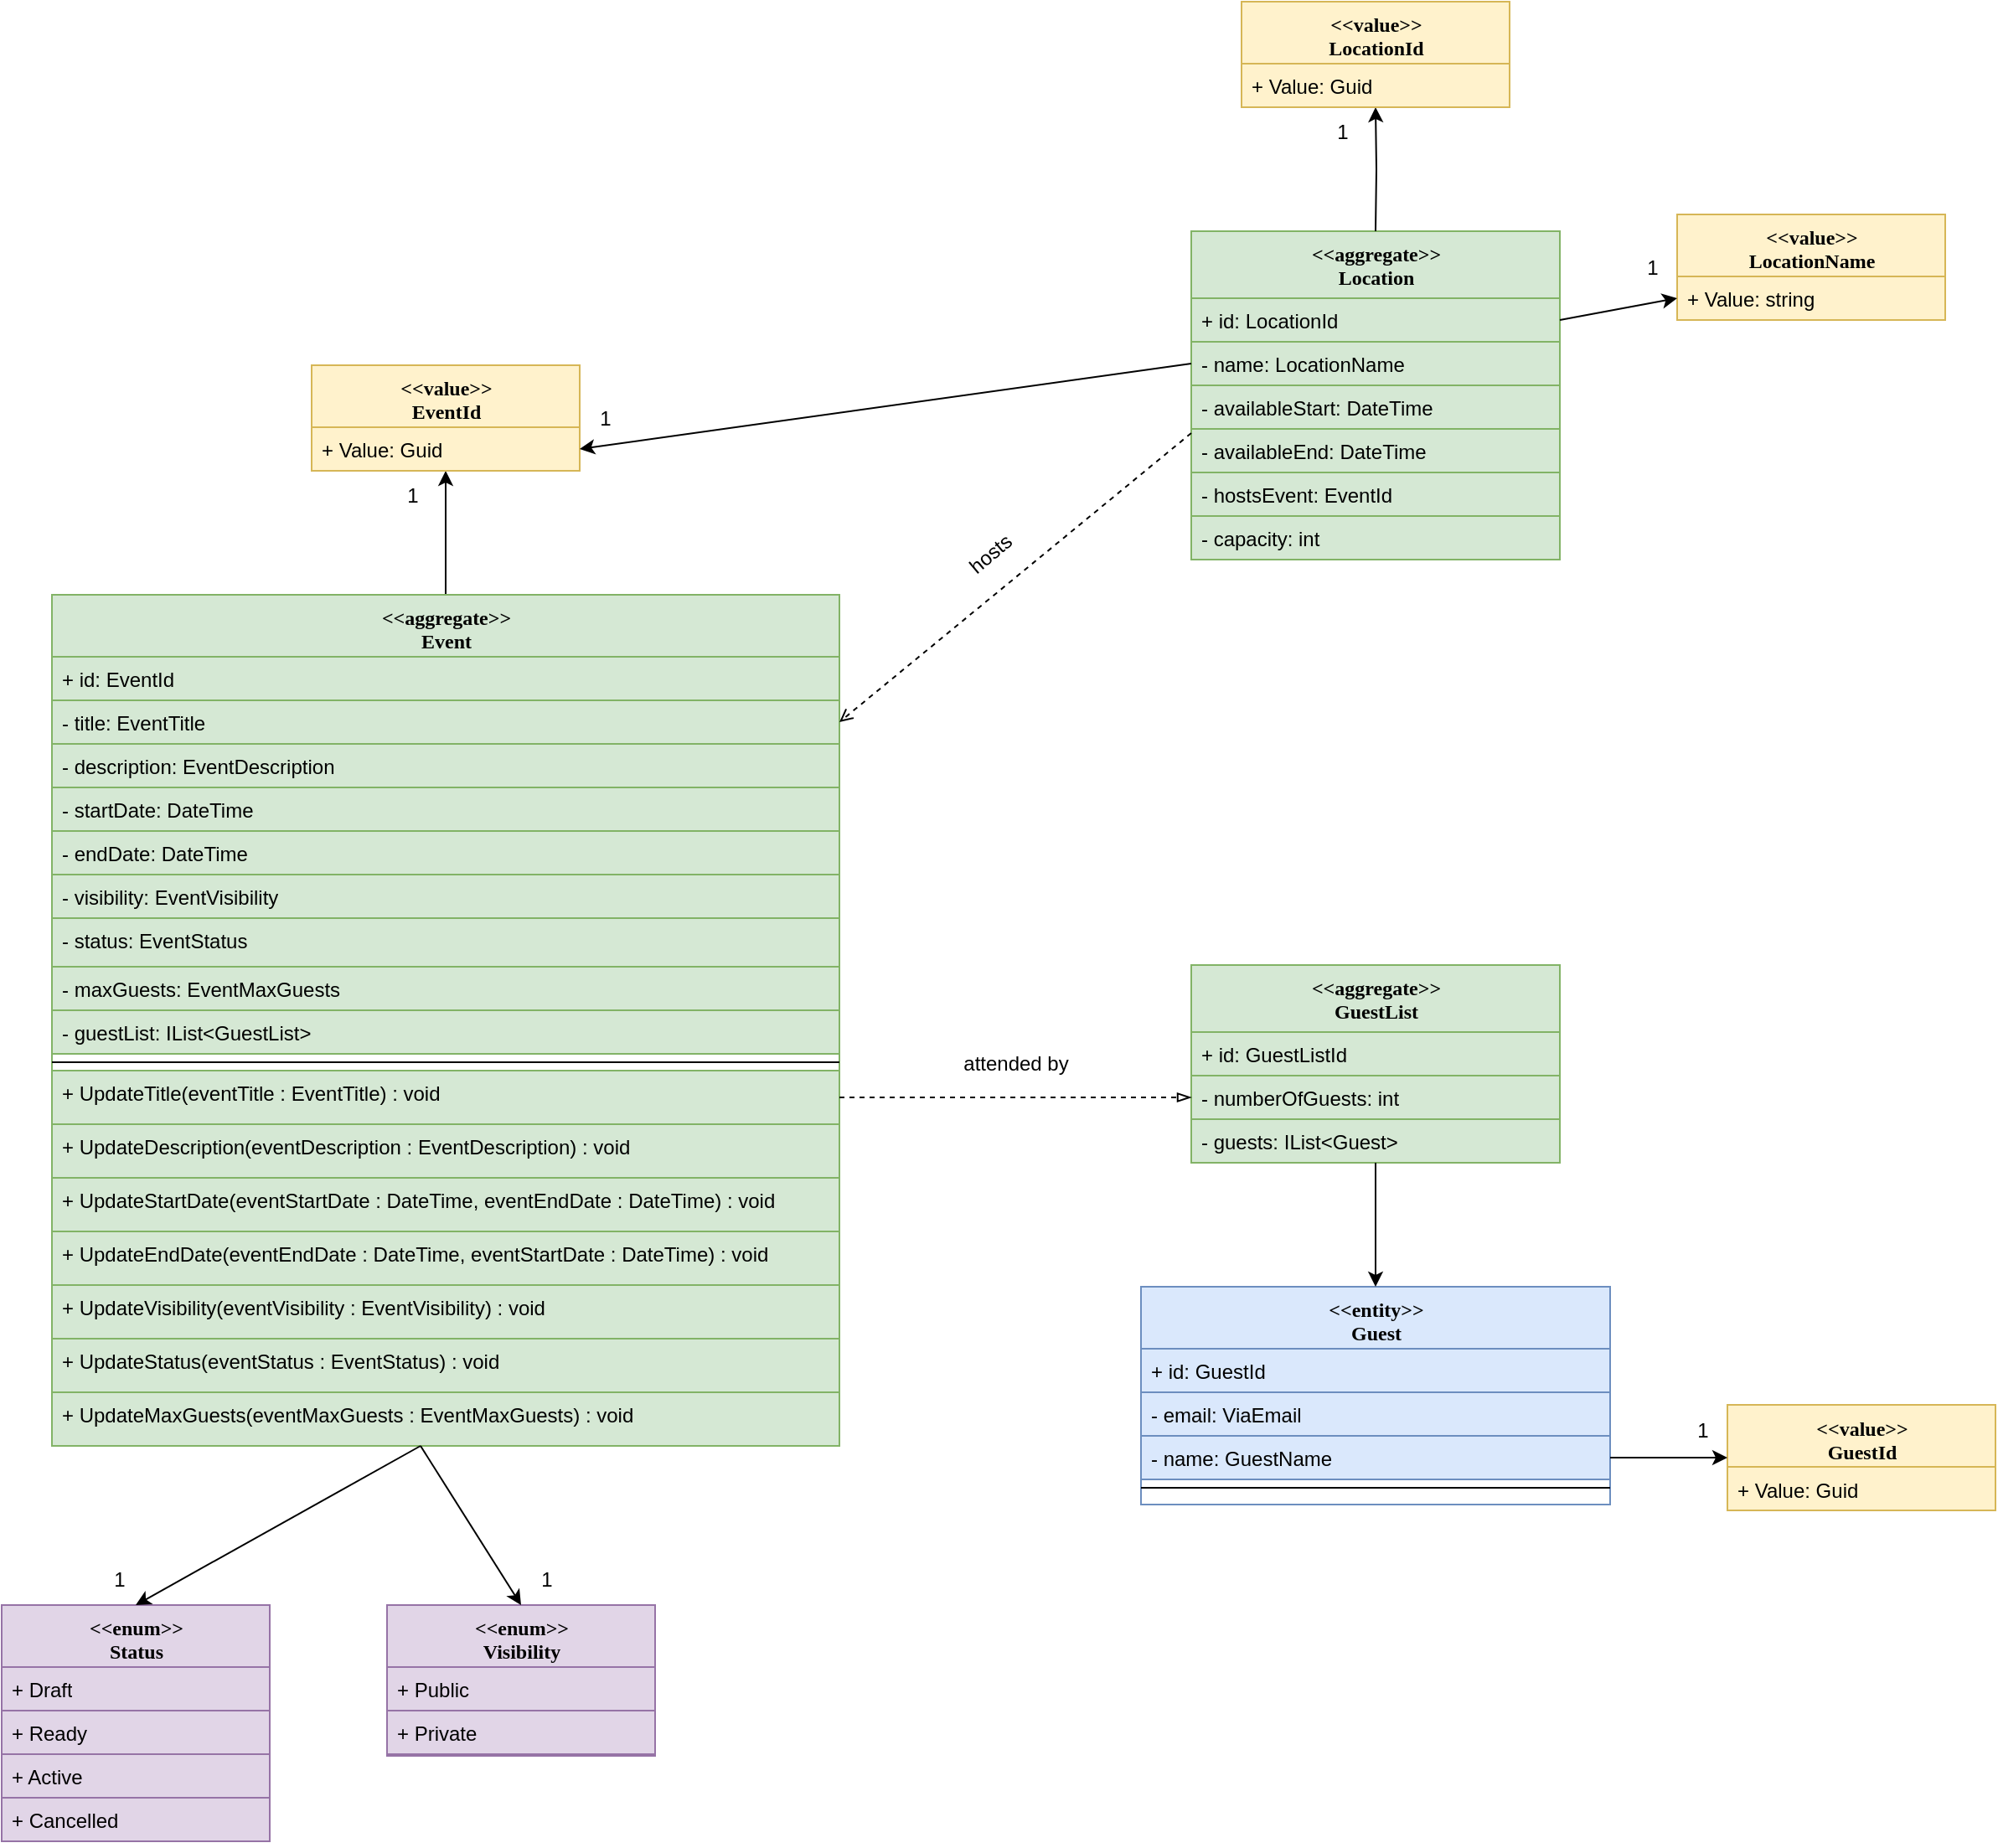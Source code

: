 <mxfile version="26.0.13">
  <diagram name="Page-1" id="9f46799a-70d6-7492-0946-bef42562c5a5">
    <mxGraphModel dx="2206" dy="1998" grid="1" gridSize="10" guides="1" tooltips="1" connect="1" arrows="1" fold="1" page="1" pageScale="1" pageWidth="1100" pageHeight="850" background="none" math="0" shadow="0">
      <root>
        <mxCell id="0" />
        <mxCell id="1" parent="0" />
        <mxCell id="UV1UsnCk2qy5vx6y43Ti-13" style="edgeStyle=orthogonalEdgeStyle;rounded=0;orthogonalLoop=1;jettySize=auto;html=1;exitX=0.5;exitY=0;exitDx=0;exitDy=0;entryX=0.5;entryY=1;entryDx=0;entryDy=0;" edge="1" parent="1" source="78961159f06e98e8-17" target="UV1UsnCk2qy5vx6y43Ti-4">
          <mxGeometry relative="1" as="geometry" />
        </mxCell>
        <mxCell id="78961159f06e98e8-17" value="&amp;lt;&amp;lt;aggregate&amp;gt;&amp;gt;&lt;div&gt;Event&lt;/div&gt;" style="swimlane;html=1;fontStyle=1;align=center;verticalAlign=top;childLayout=stackLayout;horizontal=1;startSize=37;horizontalStack=0;resizeParent=1;resizeLast=0;collapsible=1;marginBottom=0;swimlaneFillColor=#ffffff;rounded=0;shadow=0;comic=0;labelBackgroundColor=none;strokeWidth=1;fillColor=#d5e8d4;fontFamily=Verdana;fontSize=12;strokeColor=#82b366;" parent="1" vertex="1">
          <mxGeometry x="50" y="287" width="470" height="508" as="geometry" />
        </mxCell>
        <mxCell id="78961159f06e98e8-21" value="+ id: EventId" style="text;html=1;strokeColor=#82b366;fillColor=#d5e8d4;align=left;verticalAlign=top;spacingLeft=4;spacingRight=4;whiteSpace=wrap;overflow=hidden;rotatable=0;points=[[0,0.5],[1,0.5]];portConstraint=eastwest;" parent="78961159f06e98e8-17" vertex="1">
          <mxGeometry y="37" width="470" height="26" as="geometry" />
        </mxCell>
        <mxCell id="78961159f06e98e8-23" value="- title: EventTitle" style="text;html=1;strokeColor=#82b366;fillColor=#d5e8d4;align=left;verticalAlign=top;spacingLeft=4;spacingRight=4;whiteSpace=wrap;overflow=hidden;rotatable=0;points=[[0,0.5],[1,0.5]];portConstraint=eastwest;" parent="78961159f06e98e8-17" vertex="1">
          <mxGeometry y="63" width="470" height="26" as="geometry" />
        </mxCell>
        <mxCell id="78961159f06e98e8-25" value="- description: EventDescription" style="text;html=1;strokeColor=#82b366;fillColor=#d5e8d4;align=left;verticalAlign=top;spacingLeft=4;spacingRight=4;whiteSpace=wrap;overflow=hidden;rotatable=0;points=[[0,0.5],[1,0.5]];portConstraint=eastwest;" parent="78961159f06e98e8-17" vertex="1">
          <mxGeometry y="89" width="470" height="26" as="geometry" />
        </mxCell>
        <mxCell id="78961159f06e98e8-26" value="- startDate: DateTime" style="text;html=1;strokeColor=#82b366;fillColor=#d5e8d4;align=left;verticalAlign=top;spacingLeft=4;spacingRight=4;whiteSpace=wrap;overflow=hidden;rotatable=0;points=[[0,0.5],[1,0.5]];portConstraint=eastwest;" parent="78961159f06e98e8-17" vertex="1">
          <mxGeometry y="115" width="470" height="26" as="geometry" />
        </mxCell>
        <mxCell id="78961159f06e98e8-24" value="- endDate: DateTime" style="text;html=1;strokeColor=#82b366;fillColor=#d5e8d4;align=left;verticalAlign=top;spacingLeft=4;spacingRight=4;whiteSpace=wrap;overflow=hidden;rotatable=0;points=[[0,0.5],[1,0.5]];portConstraint=eastwest;" parent="78961159f06e98e8-17" vertex="1">
          <mxGeometry y="141" width="470" height="26" as="geometry" />
        </mxCell>
        <mxCell id="UV1UsnCk2qy5vx6y43Ti-17" value="- visibility: EventVisibility" style="text;html=1;strokeColor=#82b366;fillColor=#d5e8d4;align=left;verticalAlign=top;spacingLeft=4;spacingRight=4;whiteSpace=wrap;overflow=hidden;rotatable=0;points=[[0,0.5],[1,0.5]];portConstraint=eastwest;" vertex="1" parent="78961159f06e98e8-17">
          <mxGeometry y="167" width="470" height="26" as="geometry" />
        </mxCell>
        <mxCell id="UV1UsnCk2qy5vx6y43Ti-18" value="- status: EventStatus" style="text;html=1;strokeColor=#82b366;fillColor=#d5e8d4;align=left;verticalAlign=top;spacingLeft=4;spacingRight=4;whiteSpace=wrap;overflow=hidden;rotatable=0;points=[[0,0.5],[1,0.5]];portConstraint=eastwest;" vertex="1" parent="78961159f06e98e8-17">
          <mxGeometry y="193" width="470" height="29" as="geometry" />
        </mxCell>
        <mxCell id="78961159f06e98e8-27" value="- maxGuests: EventMaxGuests" style="text;html=1;strokeColor=#82b366;fillColor=#d5e8d4;align=left;verticalAlign=top;spacingLeft=4;spacingRight=4;whiteSpace=wrap;overflow=hidden;rotatable=0;points=[[0,0.5],[1,0.5]];portConstraint=eastwest;" parent="78961159f06e98e8-17" vertex="1">
          <mxGeometry y="222" width="470" height="26" as="geometry" />
        </mxCell>
        <mxCell id="UV1UsnCk2qy5vx6y43Ti-20" value="- guestList: IList&amp;lt;GuestList&amp;gt;" style="text;html=1;strokeColor=#82b366;fillColor=#d5e8d4;align=left;verticalAlign=top;spacingLeft=4;spacingRight=4;whiteSpace=wrap;overflow=hidden;rotatable=0;points=[[0,0.5],[1,0.5]];portConstraint=eastwest;" vertex="1" parent="78961159f06e98e8-17">
          <mxGeometry y="248" width="470" height="26" as="geometry" />
        </mxCell>
        <mxCell id="78961159f06e98e8-19" value="" style="line;html=1;strokeWidth=1;fillColor=none;align=left;verticalAlign=middle;spacingTop=-1;spacingLeft=3;spacingRight=3;rotatable=0;labelPosition=right;points=[];portConstraint=eastwest;" parent="78961159f06e98e8-17" vertex="1">
          <mxGeometry y="274" width="470" height="10" as="geometry" />
        </mxCell>
        <mxCell id="UV1UsnCk2qy5vx6y43Ti-49" value="+ UpdateTitle(eventTitle : EventTitle) : void" style="text;html=1;strokeColor=#82b366;fillColor=#d5e8d4;align=left;verticalAlign=top;spacingLeft=4;spacingRight=4;whiteSpace=wrap;overflow=hidden;rotatable=0;points=[[0,0.5],[1,0.5]];portConstraint=eastwest;" vertex="1" parent="78961159f06e98e8-17">
          <mxGeometry y="284" width="470" height="32" as="geometry" />
        </mxCell>
        <mxCell id="UV1UsnCk2qy5vx6y43Ti-53" value="+ UpdateDescription(eventDescription : EventDescription) : void" style="text;html=1;strokeColor=#82b366;fillColor=#d5e8d4;align=left;verticalAlign=top;spacingLeft=4;spacingRight=4;whiteSpace=wrap;overflow=hidden;rotatable=0;points=[[0,0.5],[1,0.5]];portConstraint=eastwest;" vertex="1" parent="78961159f06e98e8-17">
          <mxGeometry y="316" width="470" height="32" as="geometry" />
        </mxCell>
        <mxCell id="UV1UsnCk2qy5vx6y43Ti-54" value="+ UpdateStartDate(eventStartDate : DateTime, eventEndDate : DateTime) : void" style="text;html=1;strokeColor=#82b366;fillColor=#d5e8d4;align=left;verticalAlign=top;spacingLeft=4;spacingRight=4;whiteSpace=wrap;overflow=hidden;rotatable=0;points=[[0,0.5],[1,0.5]];portConstraint=eastwest;" vertex="1" parent="78961159f06e98e8-17">
          <mxGeometry y="348" width="470" height="32" as="geometry" />
        </mxCell>
        <mxCell id="UV1UsnCk2qy5vx6y43Ti-55" value="+ UpdateEndDate(eventEndDate : DateTime, eventStartDate : DateTime) : void" style="text;html=1;strokeColor=#82b366;fillColor=#d5e8d4;align=left;verticalAlign=top;spacingLeft=4;spacingRight=4;whiteSpace=wrap;overflow=hidden;rotatable=0;points=[[0,0.5],[1,0.5]];portConstraint=eastwest;" vertex="1" parent="78961159f06e98e8-17">
          <mxGeometry y="380" width="470" height="32" as="geometry" />
        </mxCell>
        <mxCell id="UV1UsnCk2qy5vx6y43Ti-56" value="+ UpdateVisibility(eventVisibility : EventVisibility) : void" style="text;html=1;strokeColor=#82b366;fillColor=#d5e8d4;align=left;verticalAlign=top;spacingLeft=4;spacingRight=4;whiteSpace=wrap;overflow=hidden;rotatable=0;points=[[0,0.5],[1,0.5]];portConstraint=eastwest;" vertex="1" parent="78961159f06e98e8-17">
          <mxGeometry y="412" width="470" height="32" as="geometry" />
        </mxCell>
        <mxCell id="UV1UsnCk2qy5vx6y43Ti-57" value="+ UpdateStatus(eventStatus : EventStatus) : void" style="text;html=1;strokeColor=#82b366;fillColor=#d5e8d4;align=left;verticalAlign=top;spacingLeft=4;spacingRight=4;whiteSpace=wrap;overflow=hidden;rotatable=0;points=[[0,0.5],[1,0.5]];portConstraint=eastwest;" vertex="1" parent="78961159f06e98e8-17">
          <mxGeometry y="444" width="470" height="32" as="geometry" />
        </mxCell>
        <mxCell id="UV1UsnCk2qy5vx6y43Ti-58" value="+ UpdateMaxGuests(eventMaxGuests : EventMaxGuests) : void" style="text;html=1;strokeColor=#82b366;fillColor=#d5e8d4;align=left;verticalAlign=top;spacingLeft=4;spacingRight=4;whiteSpace=wrap;overflow=hidden;rotatable=0;points=[[0,0.5],[1,0.5]];portConstraint=eastwest;" vertex="1" parent="78961159f06e98e8-17">
          <mxGeometry y="476" width="470" height="32" as="geometry" />
        </mxCell>
        <mxCell id="78961159f06e98e8-30" value="&amp;lt;&amp;lt;aggregate&amp;gt;&amp;gt;&lt;div&gt;GuestList&lt;/div&gt;" style="swimlane;html=1;fontStyle=1;align=center;verticalAlign=top;childLayout=stackLayout;horizontal=1;startSize=40;horizontalStack=0;resizeParent=1;resizeLast=0;collapsible=1;marginBottom=0;swimlaneFillColor=#ffffff;rounded=0;shadow=0;comic=0;labelBackgroundColor=none;strokeWidth=1;fillColor=#d5e8d4;fontFamily=Verdana;fontSize=12;strokeColor=#82b366;" parent="1" vertex="1">
          <mxGeometry x="730" y="508" width="220" height="118" as="geometry" />
        </mxCell>
        <mxCell id="78961159f06e98e8-31" value="+ id: GuestListId" style="text;html=1;strokeColor=#82b366;fillColor=#d5e8d4;align=left;verticalAlign=top;spacingLeft=4;spacingRight=4;whiteSpace=wrap;overflow=hidden;rotatable=0;points=[[0,0.5],[1,0.5]];portConstraint=eastwest;" parent="78961159f06e98e8-30" vertex="1">
          <mxGeometry y="40" width="220" height="26" as="geometry" />
        </mxCell>
        <mxCell id="78961159f06e98e8-32" value="- numberOfGuests: int" style="text;html=1;strokeColor=#82b366;fillColor=#d5e8d4;align=left;verticalAlign=top;spacingLeft=4;spacingRight=4;whiteSpace=wrap;overflow=hidden;rotatable=0;points=[[0,0.5],[1,0.5]];portConstraint=eastwest;" parent="78961159f06e98e8-30" vertex="1">
          <mxGeometry y="66" width="220" height="26" as="geometry" />
        </mxCell>
        <mxCell id="78961159f06e98e8-37" value="- guests: IList&amp;lt;Guest&amp;gt;" style="text;html=1;strokeColor=#82b366;fillColor=#d5e8d4;align=left;verticalAlign=top;spacingLeft=4;spacingRight=4;whiteSpace=wrap;overflow=hidden;rotatable=0;points=[[0,0.5],[1,0.5]];portConstraint=eastwest;" parent="78961159f06e98e8-30" vertex="1">
          <mxGeometry y="92" width="220" height="26" as="geometry" />
        </mxCell>
        <mxCell id="UV1UsnCk2qy5vx6y43Ti-4" value="&amp;lt;&amp;lt;value&amp;gt;&amp;gt;&lt;div&gt;EventId&lt;/div&gt;" style="swimlane;html=1;fontStyle=1;align=center;verticalAlign=top;childLayout=stackLayout;horizontal=1;startSize=37;horizontalStack=0;resizeParent=1;resizeLast=0;collapsible=1;marginBottom=0;swimlaneFillColor=#ffffff;rounded=0;shadow=0;comic=0;labelBackgroundColor=none;strokeWidth=1;fontFamily=Verdana;fontSize=12;fillColor=#fff2cc;strokeColor=#d6b656;" vertex="1" parent="1">
          <mxGeometry x="205" y="150" width="160" height="63" as="geometry" />
        </mxCell>
        <mxCell id="UV1UsnCk2qy5vx6y43Ti-5" value="+ Value: Guid" style="text;html=1;strokeColor=#d6b656;fillColor=#fff2cc;align=left;verticalAlign=top;spacingLeft=4;spacingRight=4;whiteSpace=wrap;overflow=hidden;rotatable=0;points=[[0,0.5],[1,0.5]];portConstraint=eastwest;" vertex="1" parent="UV1UsnCk2qy5vx6y43Ti-4">
          <mxGeometry y="37" width="160" height="26" as="geometry" />
        </mxCell>
        <mxCell id="UV1UsnCk2qy5vx6y43Ti-15" value="1" style="text;html=1;align=center;verticalAlign=middle;resizable=0;points=[];autosize=1;strokeColor=none;fillColor=none;" vertex="1" parent="1">
          <mxGeometry x="250" y="213" width="30" height="30" as="geometry" />
        </mxCell>
        <mxCell id="UV1UsnCk2qy5vx6y43Ti-33" value="&amp;lt;&amp;lt;entity&amp;gt;&amp;gt;&lt;div&gt;Guest&lt;/div&gt;" style="swimlane;html=1;fontStyle=1;align=center;verticalAlign=top;childLayout=stackLayout;horizontal=1;startSize=37;horizontalStack=0;resizeParent=1;resizeLast=0;collapsible=1;marginBottom=0;swimlaneFillColor=#ffffff;rounded=0;shadow=0;comic=0;labelBackgroundColor=none;strokeWidth=1;fillColor=#dae8fc;fontFamily=Verdana;fontSize=12;strokeColor=#6c8ebf;" vertex="1" parent="1">
          <mxGeometry x="700" y="700" width="280" height="130" as="geometry" />
        </mxCell>
        <mxCell id="UV1UsnCk2qy5vx6y43Ti-34" value="+ id: GuestId" style="text;html=1;strokeColor=#6c8ebf;fillColor=#dae8fc;align=left;verticalAlign=top;spacingLeft=4;spacingRight=4;whiteSpace=wrap;overflow=hidden;rotatable=0;points=[[0,0.5],[1,0.5]];portConstraint=eastwest;" vertex="1" parent="UV1UsnCk2qy5vx6y43Ti-33">
          <mxGeometry y="37" width="280" height="26" as="geometry" />
        </mxCell>
        <mxCell id="UV1UsnCk2qy5vx6y43Ti-35" value="- email: ViaEmail" style="text;html=1;strokeColor=#6c8ebf;fillColor=#dae8fc;align=left;verticalAlign=top;spacingLeft=4;spacingRight=4;whiteSpace=wrap;overflow=hidden;rotatable=0;points=[[0,0.5],[1,0.5]];portConstraint=eastwest;" vertex="1" parent="UV1UsnCk2qy5vx6y43Ti-33">
          <mxGeometry y="63" width="280" height="26" as="geometry" />
        </mxCell>
        <mxCell id="UV1UsnCk2qy5vx6y43Ti-36" value="- name: GuestName" style="text;html=1;strokeColor=#6c8ebf;fillColor=#dae8fc;align=left;verticalAlign=top;spacingLeft=4;spacingRight=4;whiteSpace=wrap;overflow=hidden;rotatable=0;points=[[0,0.5],[1,0.5]];portConstraint=eastwest;" vertex="1" parent="UV1UsnCk2qy5vx6y43Ti-33">
          <mxGeometry y="89" width="280" height="26" as="geometry" />
        </mxCell>
        <mxCell id="UV1UsnCk2qy5vx6y43Ti-43" value="" style="line;html=1;strokeWidth=1;fillColor=none;align=left;verticalAlign=middle;spacingTop=-1;spacingLeft=3;spacingRight=3;rotatable=0;labelPosition=right;points=[];portConstraint=eastwest;" vertex="1" parent="UV1UsnCk2qy5vx6y43Ti-33">
          <mxGeometry y="115" width="280" height="10" as="geometry" />
        </mxCell>
        <mxCell id="UV1UsnCk2qy5vx6y43Ti-45" value="&amp;lt;&amp;lt;value&amp;gt;&amp;gt;&lt;div&gt;GuestId&lt;/div&gt;" style="swimlane;html=1;fontStyle=1;align=center;verticalAlign=top;childLayout=stackLayout;horizontal=1;startSize=37;horizontalStack=0;resizeParent=1;resizeLast=0;collapsible=1;marginBottom=0;swimlaneFillColor=#ffffff;rounded=0;shadow=0;comic=0;labelBackgroundColor=none;strokeWidth=1;fontFamily=Verdana;fontSize=12;fillColor=#fff2cc;strokeColor=#d6b656;" vertex="1" parent="1">
          <mxGeometry x="1050" y="770.5" width="160" height="63" as="geometry" />
        </mxCell>
        <mxCell id="UV1UsnCk2qy5vx6y43Ti-46" value="+ Value: Guid" style="text;html=1;strokeColor=#d6b656;fillColor=#fff2cc;align=left;verticalAlign=top;spacingLeft=4;spacingRight=4;whiteSpace=wrap;overflow=hidden;rotatable=0;points=[[0,0.5],[1,0.5]];portConstraint=eastwest;" vertex="1" parent="UV1UsnCk2qy5vx6y43Ti-45">
          <mxGeometry y="37" width="160" height="26" as="geometry" />
        </mxCell>
        <mxCell id="UV1UsnCk2qy5vx6y43Ti-47" style="edgeStyle=orthogonalEdgeStyle;rounded=0;orthogonalLoop=1;jettySize=auto;html=1;entryX=0;entryY=0.5;entryDx=0;entryDy=0;" edge="1" parent="1" source="UV1UsnCk2qy5vx6y43Ti-36" target="UV1UsnCk2qy5vx6y43Ti-45">
          <mxGeometry relative="1" as="geometry" />
        </mxCell>
        <mxCell id="UV1UsnCk2qy5vx6y43Ti-48" value="1" style="text;html=1;align=center;verticalAlign=middle;resizable=0;points=[];autosize=1;strokeColor=none;fillColor=none;" vertex="1" parent="1">
          <mxGeometry x="1020" y="770.5" width="30" height="30" as="geometry" />
        </mxCell>
        <mxCell id="UV1UsnCk2qy5vx6y43Ti-59" value="&amp;lt;&amp;lt;enum&amp;gt;&amp;gt;&lt;div&gt;Status&lt;/div&gt;" style="swimlane;html=1;fontStyle=1;align=center;verticalAlign=top;childLayout=stackLayout;horizontal=1;startSize=37;horizontalStack=0;resizeParent=1;resizeLast=0;collapsible=1;marginBottom=0;swimlaneFillColor=#ffffff;rounded=0;shadow=0;comic=0;labelBackgroundColor=none;strokeWidth=1;fontFamily=Verdana;fontSize=12;fillColor=#e1d5e7;strokeColor=#9673a6;" vertex="1" parent="1">
          <mxGeometry x="20" y="890" width="160" height="141" as="geometry" />
        </mxCell>
        <mxCell id="UV1UsnCk2qy5vx6y43Ti-60" value="+ Draft" style="text;html=1;strokeColor=#9673a6;fillColor=#e1d5e7;align=left;verticalAlign=top;spacingLeft=4;spacingRight=4;whiteSpace=wrap;overflow=hidden;rotatable=0;points=[[0,0.5],[1,0.5]];portConstraint=eastwest;" vertex="1" parent="UV1UsnCk2qy5vx6y43Ti-59">
          <mxGeometry y="37" width="160" height="26" as="geometry" />
        </mxCell>
        <mxCell id="UV1UsnCk2qy5vx6y43Ti-63" value="+ Ready" style="text;html=1;strokeColor=#9673a6;fillColor=#e1d5e7;align=left;verticalAlign=top;spacingLeft=4;spacingRight=4;whiteSpace=wrap;overflow=hidden;rotatable=0;points=[[0,0.5],[1,0.5]];portConstraint=eastwest;" vertex="1" parent="UV1UsnCk2qy5vx6y43Ti-59">
          <mxGeometry y="63" width="160" height="26" as="geometry" />
        </mxCell>
        <mxCell id="UV1UsnCk2qy5vx6y43Ti-64" value="+ Active" style="text;html=1;strokeColor=#9673a6;fillColor=#e1d5e7;align=left;verticalAlign=top;spacingLeft=4;spacingRight=4;whiteSpace=wrap;overflow=hidden;rotatable=0;points=[[0,0.5],[1,0.5]];portConstraint=eastwest;" vertex="1" parent="UV1UsnCk2qy5vx6y43Ti-59">
          <mxGeometry y="89" width="160" height="26" as="geometry" />
        </mxCell>
        <mxCell id="UV1UsnCk2qy5vx6y43Ti-65" value="+ Cancelled" style="text;html=1;strokeColor=#9673a6;fillColor=#e1d5e7;align=left;verticalAlign=top;spacingLeft=4;spacingRight=4;whiteSpace=wrap;overflow=hidden;rotatable=0;points=[[0,0.5],[1,0.5]];portConstraint=eastwest;" vertex="1" parent="UV1UsnCk2qy5vx6y43Ti-59">
          <mxGeometry y="115" width="160" height="26" as="geometry" />
        </mxCell>
        <mxCell id="UV1UsnCk2qy5vx6y43Ti-61" value="&amp;lt;&amp;lt;enum&amp;gt;&amp;gt;&lt;div&gt;Visibility&lt;/div&gt;" style="swimlane;html=1;fontStyle=1;align=center;verticalAlign=top;childLayout=stackLayout;horizontal=1;startSize=37;horizontalStack=0;resizeParent=1;resizeLast=0;collapsible=1;marginBottom=0;swimlaneFillColor=#ffffff;rounded=0;shadow=0;comic=0;labelBackgroundColor=none;strokeWidth=1;fontFamily=Verdana;fontSize=12;fillColor=#e1d5e7;strokeColor=#9673a6;" vertex="1" parent="1">
          <mxGeometry x="250" y="890" width="160" height="90" as="geometry" />
        </mxCell>
        <mxCell id="UV1UsnCk2qy5vx6y43Ti-62" value="+ Public" style="text;html=1;strokeColor=#9673a6;fillColor=#e1d5e7;align=left;verticalAlign=top;spacingLeft=4;spacingRight=4;whiteSpace=wrap;overflow=hidden;rotatable=0;points=[[0,0.5],[1,0.5]];portConstraint=eastwest;" vertex="1" parent="UV1UsnCk2qy5vx6y43Ti-61">
          <mxGeometry y="37" width="160" height="26" as="geometry" />
        </mxCell>
        <mxCell id="UV1UsnCk2qy5vx6y43Ti-66" value="+ Private" style="text;html=1;strokeColor=#9673a6;fillColor=#e1d5e7;align=left;verticalAlign=top;spacingLeft=4;spacingRight=4;whiteSpace=wrap;overflow=hidden;rotatable=0;points=[[0,0.5],[1,0.5]];portConstraint=eastwest;" vertex="1" parent="UV1UsnCk2qy5vx6y43Ti-61">
          <mxGeometry y="63" width="160" height="26" as="geometry" />
        </mxCell>
        <mxCell id="UV1UsnCk2qy5vx6y43Ti-67" value="" style="endArrow=classic;html=1;rounded=0;entryX=0.5;entryY=0;entryDx=0;entryDy=0;" edge="1" parent="1" target="UV1UsnCk2qy5vx6y43Ti-59">
          <mxGeometry width="50" height="50" relative="1" as="geometry">
            <mxPoint x="270" y="795" as="sourcePoint" />
            <mxPoint x="220" y="855" as="targetPoint" />
          </mxGeometry>
        </mxCell>
        <mxCell id="UV1UsnCk2qy5vx6y43Ti-69" value="" style="endArrow=classic;html=1;rounded=0;entryX=0.5;entryY=0;entryDx=0;entryDy=0;" edge="1" parent="1" target="UV1UsnCk2qy5vx6y43Ti-61">
          <mxGeometry width="50" height="50" relative="1" as="geometry">
            <mxPoint x="270" y="795" as="sourcePoint" />
            <mxPoint x="250" y="955" as="targetPoint" />
          </mxGeometry>
        </mxCell>
        <mxCell id="UV1UsnCk2qy5vx6y43Ti-70" value="1" style="text;html=1;align=center;verticalAlign=middle;resizable=0;points=[];autosize=1;strokeColor=none;fillColor=none;" vertex="1" parent="1">
          <mxGeometry x="330" y="860" width="30" height="30" as="geometry" />
        </mxCell>
        <mxCell id="UV1UsnCk2qy5vx6y43Ti-71" value="1" style="text;html=1;align=center;verticalAlign=middle;resizable=0;points=[];autosize=1;strokeColor=none;fillColor=none;" vertex="1" parent="1">
          <mxGeometry x="75" y="860" width="30" height="30" as="geometry" />
        </mxCell>
        <mxCell id="UV1UsnCk2qy5vx6y43Ti-73" style="edgeStyle=orthogonalEdgeStyle;rounded=0;orthogonalLoop=1;jettySize=auto;html=1;entryX=0;entryY=0.5;entryDx=0;entryDy=0;dashed=1;endArrow=blockThin;endFill=0;" edge="1" parent="1" source="UV1UsnCk2qy5vx6y43Ti-49" target="78961159f06e98e8-32">
          <mxGeometry relative="1" as="geometry" />
        </mxCell>
        <mxCell id="UV1UsnCk2qy5vx6y43Ti-76" value="attended by" style="text;html=1;align=center;verticalAlign=middle;resizable=0;points=[];autosize=1;strokeColor=none;fillColor=none;" vertex="1" parent="1">
          <mxGeometry x="580" y="552" width="90" height="30" as="geometry" />
        </mxCell>
        <mxCell id="UV1UsnCk2qy5vx6y43Ti-77" value="" style="endArrow=classic;html=1;rounded=0;entryX=0.5;entryY=0;entryDx=0;entryDy=0;" edge="1" parent="1" target="UV1UsnCk2qy5vx6y43Ti-33">
          <mxGeometry width="50" height="50" relative="1" as="geometry">
            <mxPoint x="840" y="626" as="sourcePoint" />
            <mxPoint x="850" y="756" as="targetPoint" />
          </mxGeometry>
        </mxCell>
        <mxCell id="UV1UsnCk2qy5vx6y43Ti-78" value="&amp;lt;&amp;lt;aggregate&amp;gt;&amp;gt;&lt;div&gt;Location&lt;/div&gt;" style="swimlane;html=1;fontStyle=1;align=center;verticalAlign=top;childLayout=stackLayout;horizontal=1;startSize=40;horizontalStack=0;resizeParent=1;resizeLast=0;collapsible=1;marginBottom=0;swimlaneFillColor=#ffffff;rounded=0;shadow=0;comic=0;labelBackgroundColor=none;strokeWidth=1;fillColor=#d5e8d4;fontFamily=Verdana;fontSize=12;strokeColor=#82b366;" vertex="1" parent="1">
          <mxGeometry x="730" y="70" width="220" height="196" as="geometry" />
        </mxCell>
        <mxCell id="UV1UsnCk2qy5vx6y43Ti-79" value="+ id: LocationId" style="text;html=1;strokeColor=#82b366;fillColor=#d5e8d4;align=left;verticalAlign=top;spacingLeft=4;spacingRight=4;whiteSpace=wrap;overflow=hidden;rotatable=0;points=[[0,0.5],[1,0.5]];portConstraint=eastwest;" vertex="1" parent="UV1UsnCk2qy5vx6y43Ti-78">
          <mxGeometry y="40" width="220" height="26" as="geometry" />
        </mxCell>
        <mxCell id="UV1UsnCk2qy5vx6y43Ti-80" value="- name: LocationName" style="text;html=1;strokeColor=#82b366;fillColor=#d5e8d4;align=left;verticalAlign=top;spacingLeft=4;spacingRight=4;whiteSpace=wrap;overflow=hidden;rotatable=0;points=[[0,0.5],[1,0.5]];portConstraint=eastwest;" vertex="1" parent="UV1UsnCk2qy5vx6y43Ti-78">
          <mxGeometry y="66" width="220" height="26" as="geometry" />
        </mxCell>
        <mxCell id="UV1UsnCk2qy5vx6y43Ti-81" value="- availableStart: DateTime" style="text;html=1;strokeColor=#82b366;fillColor=#d5e8d4;align=left;verticalAlign=top;spacingLeft=4;spacingRight=4;whiteSpace=wrap;overflow=hidden;rotatable=0;points=[[0,0.5],[1,0.5]];portConstraint=eastwest;" vertex="1" parent="UV1UsnCk2qy5vx6y43Ti-78">
          <mxGeometry y="92" width="220" height="26" as="geometry" />
        </mxCell>
        <mxCell id="UV1UsnCk2qy5vx6y43Ti-82" value="- availableEnd: DateTime" style="text;html=1;strokeColor=#82b366;fillColor=#d5e8d4;align=left;verticalAlign=top;spacingLeft=4;spacingRight=4;whiteSpace=wrap;overflow=hidden;rotatable=0;points=[[0,0.5],[1,0.5]];portConstraint=eastwest;" vertex="1" parent="UV1UsnCk2qy5vx6y43Ti-78">
          <mxGeometry y="118" width="220" height="26" as="geometry" />
        </mxCell>
        <mxCell id="UV1UsnCk2qy5vx6y43Ti-83" value="- hostsEvent: EventId" style="text;html=1;strokeColor=#82b366;fillColor=#d5e8d4;align=left;verticalAlign=top;spacingLeft=4;spacingRight=4;whiteSpace=wrap;overflow=hidden;rotatable=0;points=[[0,0.5],[1,0.5]];portConstraint=eastwest;" vertex="1" parent="UV1UsnCk2qy5vx6y43Ti-78">
          <mxGeometry y="144" width="220" height="26" as="geometry" />
        </mxCell>
        <mxCell id="UV1UsnCk2qy5vx6y43Ti-84" value="- capacity: int" style="text;html=1;strokeColor=#82b366;fillColor=#d5e8d4;align=left;verticalAlign=top;spacingLeft=4;spacingRight=4;whiteSpace=wrap;overflow=hidden;rotatable=0;points=[[0,0.5],[1,0.5]];portConstraint=eastwest;" vertex="1" parent="UV1UsnCk2qy5vx6y43Ti-78">
          <mxGeometry y="170" width="220" height="26" as="geometry" />
        </mxCell>
        <mxCell id="UV1UsnCk2qy5vx6y43Ti-86" value="" style="endArrow=open;html=1;rounded=0;entryX=1;entryY=0.5;entryDx=0;entryDy=0;dashed=1;endFill=0;" edge="1" parent="1" target="78961159f06e98e8-23">
          <mxGeometry width="50" height="50" relative="1" as="geometry">
            <mxPoint x="730" y="190.5" as="sourcePoint" />
            <mxPoint x="660.0" y="265.5" as="targetPoint" />
          </mxGeometry>
        </mxCell>
        <mxCell id="UV1UsnCk2qy5vx6y43Ti-88" value="hosts" style="text;html=1;align=center;verticalAlign=middle;resizable=0;points=[];autosize=1;strokeColor=none;fillColor=none;rotation=-40;" vertex="1" parent="1">
          <mxGeometry x="585" y="248" width="50" height="30" as="geometry" />
        </mxCell>
        <mxCell id="UV1UsnCk2qy5vx6y43Ti-89" style="edgeStyle=orthogonalEdgeStyle;rounded=0;orthogonalLoop=1;jettySize=auto;html=1;exitX=0.5;exitY=0;exitDx=0;exitDy=0;entryX=0.5;entryY=1;entryDx=0;entryDy=0;" edge="1" parent="1" target="UV1UsnCk2qy5vx6y43Ti-90">
          <mxGeometry relative="1" as="geometry">
            <mxPoint x="840" y="70" as="sourcePoint" />
          </mxGeometry>
        </mxCell>
        <mxCell id="UV1UsnCk2qy5vx6y43Ti-90" value="&amp;lt;&amp;lt;value&amp;gt;&amp;gt;&lt;div&gt;LocationId&lt;/div&gt;" style="swimlane;html=1;fontStyle=1;align=center;verticalAlign=top;childLayout=stackLayout;horizontal=1;startSize=37;horizontalStack=0;resizeParent=1;resizeLast=0;collapsible=1;marginBottom=0;swimlaneFillColor=#ffffff;rounded=0;shadow=0;comic=0;labelBackgroundColor=none;strokeWidth=1;fontFamily=Verdana;fontSize=12;fillColor=#fff2cc;strokeColor=#d6b656;" vertex="1" parent="1">
          <mxGeometry x="760" y="-67" width="160" height="63" as="geometry" />
        </mxCell>
        <mxCell id="UV1UsnCk2qy5vx6y43Ti-91" value="+ Value: Guid" style="text;html=1;strokeColor=#d6b656;fillColor=#fff2cc;align=left;verticalAlign=top;spacingLeft=4;spacingRight=4;whiteSpace=wrap;overflow=hidden;rotatable=0;points=[[0,0.5],[1,0.5]];portConstraint=eastwest;" vertex="1" parent="UV1UsnCk2qy5vx6y43Ti-90">
          <mxGeometry y="37" width="160" height="26" as="geometry" />
        </mxCell>
        <mxCell id="UV1UsnCk2qy5vx6y43Ti-92" value="1" style="text;html=1;align=center;verticalAlign=middle;resizable=0;points=[];autosize=1;strokeColor=none;fillColor=none;" vertex="1" parent="1">
          <mxGeometry x="805" y="-4" width="30" height="30" as="geometry" />
        </mxCell>
        <mxCell id="UV1UsnCk2qy5vx6y43Ti-94" value="" style="endArrow=classic;html=1;rounded=0;entryX=1;entryY=0.5;entryDx=0;entryDy=0;exitX=0;exitY=0.5;exitDx=0;exitDy=0;" edge="1" parent="1" source="UV1UsnCk2qy5vx6y43Ti-80" target="UV1UsnCk2qy5vx6y43Ti-5">
          <mxGeometry width="50" height="50" relative="1" as="geometry">
            <mxPoint x="590" y="250" as="sourcePoint" />
            <mxPoint x="640" y="200" as="targetPoint" />
          </mxGeometry>
        </mxCell>
        <mxCell id="UV1UsnCk2qy5vx6y43Ti-95" value="1" style="text;html=1;align=center;verticalAlign=middle;resizable=0;points=[];autosize=1;strokeColor=none;fillColor=none;" vertex="1" parent="1">
          <mxGeometry x="365" y="166.5" width="30" height="30" as="geometry" />
        </mxCell>
        <mxCell id="UV1UsnCk2qy5vx6y43Ti-96" value="&amp;lt;&amp;lt;value&amp;gt;&amp;gt;&lt;div&gt;LocationName&lt;/div&gt;" style="swimlane;html=1;fontStyle=1;align=center;verticalAlign=top;childLayout=stackLayout;horizontal=1;startSize=37;horizontalStack=0;resizeParent=1;resizeLast=0;collapsible=1;marginBottom=0;swimlaneFillColor=#ffffff;rounded=0;shadow=0;comic=0;labelBackgroundColor=none;strokeWidth=1;fontFamily=Verdana;fontSize=12;fillColor=#fff2cc;strokeColor=#d6b656;" vertex="1" parent="1">
          <mxGeometry x="1020" y="60" width="160" height="63" as="geometry" />
        </mxCell>
        <mxCell id="UV1UsnCk2qy5vx6y43Ti-97" value="+ Value: string" style="text;html=1;strokeColor=#d6b656;fillColor=#fff2cc;align=left;verticalAlign=top;spacingLeft=4;spacingRight=4;whiteSpace=wrap;overflow=hidden;rotatable=0;points=[[0,0.5],[1,0.5]];portConstraint=eastwest;" vertex="1" parent="UV1UsnCk2qy5vx6y43Ti-96">
          <mxGeometry y="37" width="160" height="26" as="geometry" />
        </mxCell>
        <mxCell id="UV1UsnCk2qy5vx6y43Ti-104" value="" style="endArrow=classic;html=1;rounded=0;entryX=0;entryY=0.5;entryDx=0;entryDy=0;" edge="1" parent="1" target="UV1UsnCk2qy5vx6y43Ti-97">
          <mxGeometry width="50" height="50" relative="1" as="geometry">
            <mxPoint x="950" y="123" as="sourcePoint" />
            <mxPoint x="1000" y="73" as="targetPoint" />
          </mxGeometry>
        </mxCell>
        <mxCell id="UV1UsnCk2qy5vx6y43Ti-105" value="1" style="text;html=1;align=center;verticalAlign=middle;resizable=0;points=[];autosize=1;strokeColor=none;fillColor=none;" vertex="1" parent="1">
          <mxGeometry x="990" y="76.5" width="30" height="30" as="geometry" />
        </mxCell>
      </root>
    </mxGraphModel>
  </diagram>
</mxfile>

